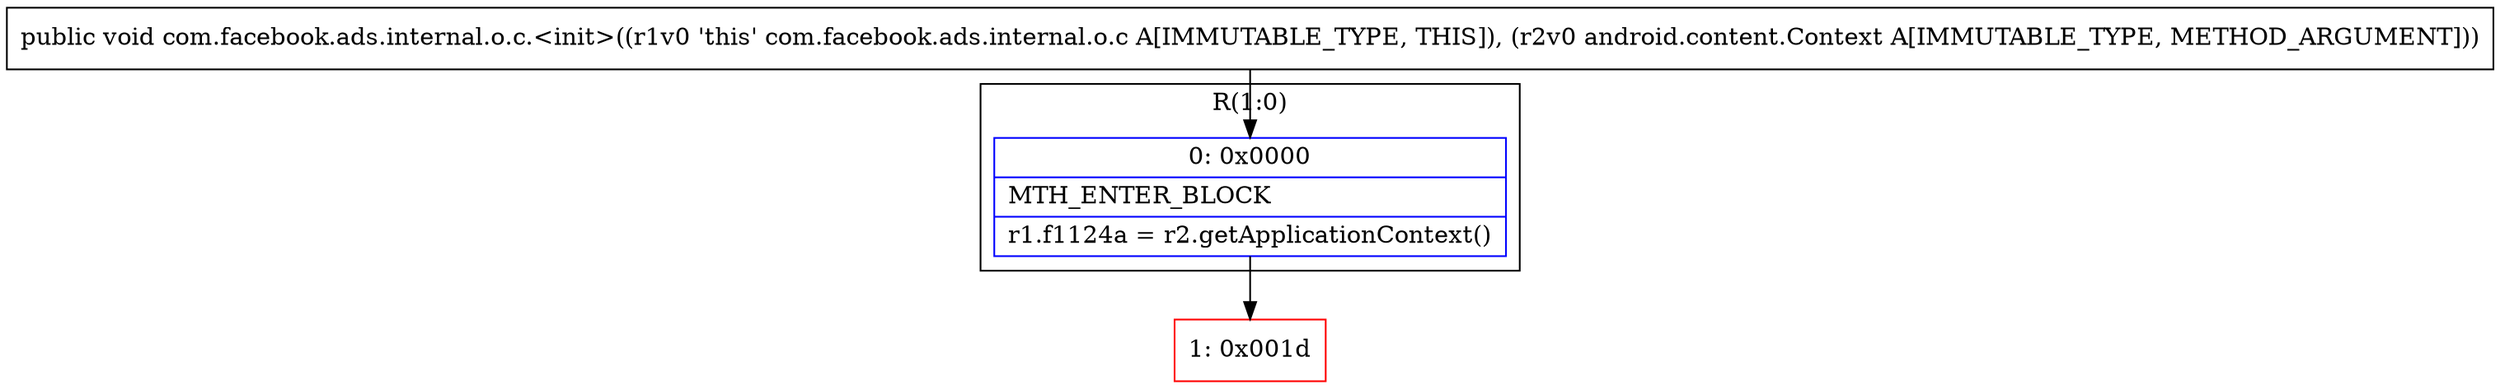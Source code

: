 digraph "CFG forcom.facebook.ads.internal.o.c.\<init\>(Landroid\/content\/Context;)V" {
subgraph cluster_Region_1229501056 {
label = "R(1:0)";
node [shape=record,color=blue];
Node_0 [shape=record,label="{0\:\ 0x0000|MTH_ENTER_BLOCK\l|r1.f1124a = r2.getApplicationContext()\l}"];
}
Node_1 [shape=record,color=red,label="{1\:\ 0x001d}"];
MethodNode[shape=record,label="{public void com.facebook.ads.internal.o.c.\<init\>((r1v0 'this' com.facebook.ads.internal.o.c A[IMMUTABLE_TYPE, THIS]), (r2v0 android.content.Context A[IMMUTABLE_TYPE, METHOD_ARGUMENT])) }"];
MethodNode -> Node_0;
Node_0 -> Node_1;
}

